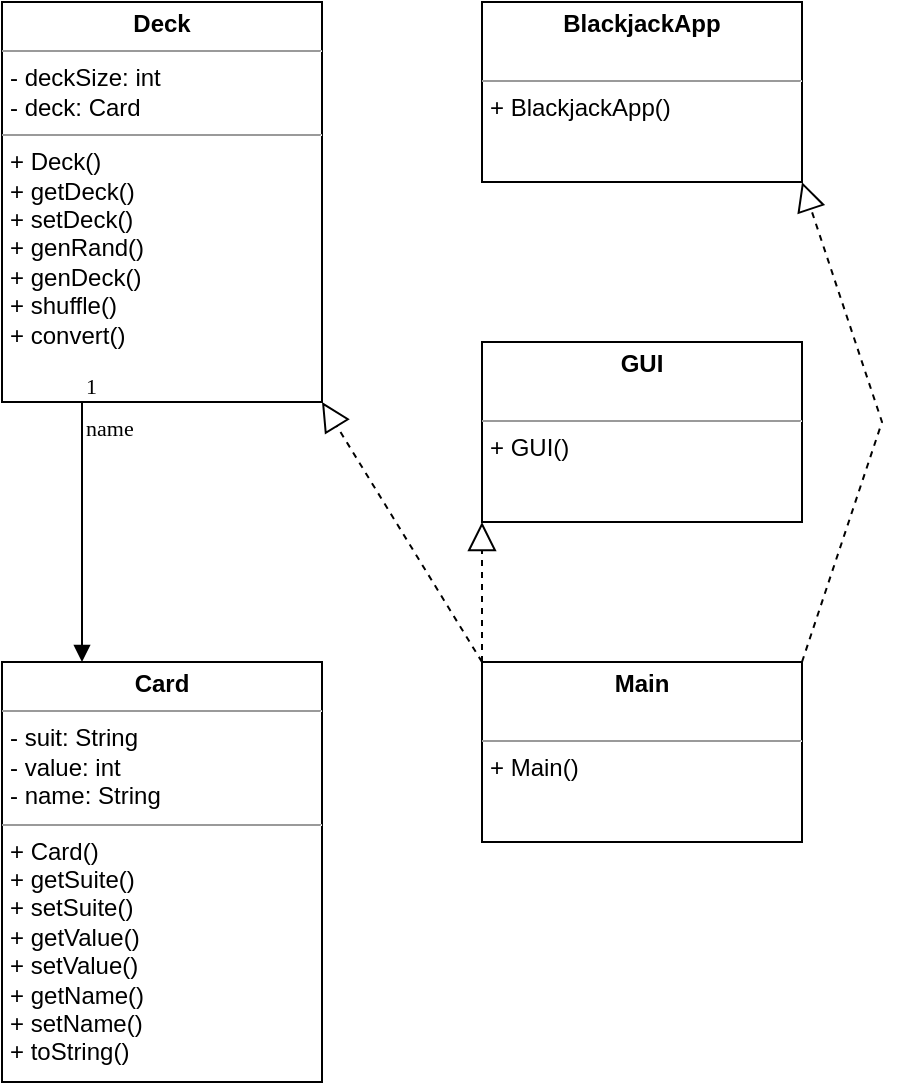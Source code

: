 <mxfile version="20.5.0" type="device"><diagram id="BGLV3f-jd7NaMqJKx5BL" name="Page-1"><mxGraphModel dx="577" dy="621" grid="1" gridSize="10" guides="1" tooltips="1" connect="1" arrows="1" fold="1" page="1" pageScale="1" pageWidth="850" pageHeight="1100" math="0" shadow="0"><root><mxCell id="0"/><mxCell id="1" parent="0"/><mxCell id="KfEt0orCT98sfxQyv8IU-16" value="&lt;p style=&quot;margin:0px;margin-top:4px;text-align:center;&quot;&gt;&lt;b&gt;Deck&lt;/b&gt;&lt;/p&gt;&lt;hr size=&quot;1&quot;&gt;&lt;p style=&quot;margin:0px;margin-left:4px;&quot;&gt;- deckSize: int&lt;/p&gt;&lt;p style=&quot;margin:0px;margin-left:4px;&quot;&gt;- deck: Card&lt;/p&gt;&lt;hr size=&quot;1&quot;&gt;&lt;p style=&quot;margin:0px;margin-left:4px;&quot;&gt;+ Deck()&lt;/p&gt;&lt;p style=&quot;margin:0px;margin-left:4px;&quot;&gt;+ getDeck()&lt;/p&gt;&lt;p style=&quot;margin:0px;margin-left:4px;&quot;&gt;+ setDeck()&lt;/p&gt;&lt;p style=&quot;margin:0px;margin-left:4px;&quot;&gt;+ genRand()&lt;/p&gt;&lt;p style=&quot;margin:0px;margin-left:4px;&quot;&gt;+ genDeck()&lt;/p&gt;&lt;p style=&quot;margin:0px;margin-left:4px;&quot;&gt;+ shuffle()&lt;/p&gt;&lt;p style=&quot;margin:0px;margin-left:4px;&quot;&gt;+ convert()&lt;/p&gt;" style="verticalAlign=top;align=left;overflow=fill;fontSize=12;fontFamily=Helvetica;html=1;" vertex="1" parent="1"><mxGeometry x="120" y="70" width="160" height="200" as="geometry"/></mxCell><mxCell id="KfEt0orCT98sfxQyv8IU-21" value="&lt;p style=&quot;margin:0px;margin-top:4px;text-align:center;&quot;&gt;&lt;b&gt;Card&lt;/b&gt;&lt;/p&gt;&lt;hr size=&quot;1&quot;&gt;&lt;p style=&quot;margin:0px;margin-left:4px;&quot;&gt;- suit: String&lt;/p&gt;&lt;p style=&quot;margin:0px;margin-left:4px;&quot;&gt;- value: int&lt;/p&gt;&lt;p style=&quot;margin:0px;margin-left:4px;&quot;&gt;- name: String&amp;nbsp;&lt;/p&gt;&lt;hr size=&quot;1&quot;&gt;&lt;p style=&quot;margin:0px;margin-left:4px;&quot;&gt;+ Card()&lt;/p&gt;&lt;p style=&quot;margin:0px;margin-left:4px;&quot;&gt;+ getSuite()&lt;/p&gt;&lt;p style=&quot;margin:0px;margin-left:4px;&quot;&gt;+ setSuite()&lt;/p&gt;&lt;p style=&quot;margin:0px;margin-left:4px;&quot;&gt;+ getValue()&lt;/p&gt;&lt;p style=&quot;margin:0px;margin-left:4px;&quot;&gt;+ setValue()&lt;/p&gt;&lt;p style=&quot;margin:0px;margin-left:4px;&quot;&gt;+ getName()&lt;/p&gt;&lt;p style=&quot;margin:0px;margin-left:4px;&quot;&gt;+ setName()&lt;/p&gt;&lt;p style=&quot;margin:0px;margin-left:4px;&quot;&gt;+ toString()&lt;/p&gt;" style="verticalAlign=top;align=left;overflow=fill;fontSize=12;fontFamily=Helvetica;html=1;" vertex="1" parent="1"><mxGeometry x="120" y="400" width="160" height="210" as="geometry"/></mxCell><mxCell id="KfEt0orCT98sfxQyv8IU-22" value="&lt;p style=&quot;margin:0px;margin-top:4px;text-align:center;&quot;&gt;&lt;b&gt;BlackjackApp&lt;/b&gt;&lt;/p&gt;&lt;p style=&quot;margin:0px;margin-left:4px;&quot;&gt;&lt;br&gt;&lt;/p&gt;&lt;hr size=&quot;1&quot;&gt;&lt;p style=&quot;margin:0px;margin-left:4px;&quot;&gt;+ BlackjackApp()&lt;/p&gt;" style="verticalAlign=top;align=left;overflow=fill;fontSize=12;fontFamily=Helvetica;html=1;" vertex="1" parent="1"><mxGeometry x="360" y="70" width="160" height="90" as="geometry"/></mxCell><mxCell id="KfEt0orCT98sfxQyv8IU-23" value="&lt;p style=&quot;margin:0px;margin-top:4px;text-align:center;&quot;&gt;&lt;b&gt;GUI&lt;/b&gt;&lt;/p&gt;&lt;p style=&quot;margin:0px;margin-left:4px;&quot;&gt;&lt;br&gt;&lt;/p&gt;&lt;hr size=&quot;1&quot;&gt;&lt;p style=&quot;margin:0px;margin-left:4px;&quot;&gt;+ GUI()&lt;/p&gt;" style="verticalAlign=top;align=left;overflow=fill;fontSize=12;fontFamily=Helvetica;html=1;" vertex="1" parent="1"><mxGeometry x="360" y="240" width="160" height="90" as="geometry"/></mxCell><mxCell id="KfEt0orCT98sfxQyv8IU-24" value="&lt;p style=&quot;margin:0px;margin-top:4px;text-align:center;&quot;&gt;&lt;b&gt;Main&lt;/b&gt;&lt;/p&gt;&lt;p style=&quot;margin:0px;margin-left:4px;&quot;&gt;&lt;br&gt;&lt;/p&gt;&lt;hr size=&quot;1&quot;&gt;&lt;p style=&quot;margin:0px;margin-left:4px;&quot;&gt;+ Main()&lt;/p&gt;" style="verticalAlign=top;align=left;overflow=fill;fontSize=12;fontFamily=Helvetica;html=1;" vertex="1" parent="1"><mxGeometry x="360" y="400" width="160" height="90" as="geometry"/></mxCell><mxCell id="KfEt0orCT98sfxQyv8IU-29" value="name" style="endArrow=block;endFill=1;html=1;edgeStyle=orthogonalEdgeStyle;align=left;verticalAlign=top;rounded=0;fontFamily=Comic Sans MS;exitX=0.25;exitY=1;exitDx=0;exitDy=0;entryX=0.25;entryY=0;entryDx=0;entryDy=0;" edge="1" parent="1" source="KfEt0orCT98sfxQyv8IU-16" target="KfEt0orCT98sfxQyv8IU-21"><mxGeometry x="-1" relative="1" as="geometry"><mxPoint x="180" y="400" as="sourcePoint"/><mxPoint x="340" y="400" as="targetPoint"/></mxGeometry></mxCell><mxCell id="KfEt0orCT98sfxQyv8IU-30" value="1" style="edgeLabel;resizable=0;html=1;align=left;verticalAlign=bottom;fontFamily=Comic Sans MS;" connectable="0" vertex="1" parent="KfEt0orCT98sfxQyv8IU-29"><mxGeometry x="-1" relative="1" as="geometry"/></mxCell><mxCell id="KfEt0orCT98sfxQyv8IU-33" value="" style="endArrow=block;dashed=1;endFill=0;endSize=12;html=1;rounded=0;fontFamily=Comic Sans MS;exitX=0;exitY=0;exitDx=0;exitDy=0;entryX=1;entryY=1;entryDx=0;entryDy=0;" edge="1" parent="1" source="KfEt0orCT98sfxQyv8IU-24" target="KfEt0orCT98sfxQyv8IU-16"><mxGeometry width="160" relative="1" as="geometry"><mxPoint x="310" y="400" as="sourcePoint"/><mxPoint x="470" y="400" as="targetPoint"/></mxGeometry></mxCell><mxCell id="KfEt0orCT98sfxQyv8IU-34" value="" style="endArrow=block;dashed=1;endFill=0;endSize=12;html=1;rounded=0;fontFamily=Comic Sans MS;entryX=0;entryY=1;entryDx=0;entryDy=0;" edge="1" parent="1" target="KfEt0orCT98sfxQyv8IU-23"><mxGeometry width="160" relative="1" as="geometry"><mxPoint x="360" y="400" as="sourcePoint"/><mxPoint x="470" y="400" as="targetPoint"/></mxGeometry></mxCell><mxCell id="KfEt0orCT98sfxQyv8IU-35" value="" style="endArrow=block;dashed=1;endFill=0;endSize=12;html=1;rounded=0;fontFamily=Comic Sans MS;exitX=1;exitY=0;exitDx=0;exitDy=0;entryX=1;entryY=1;entryDx=0;entryDy=0;" edge="1" parent="1" source="KfEt0orCT98sfxQyv8IU-24" target="KfEt0orCT98sfxQyv8IU-22"><mxGeometry width="160" relative="1" as="geometry"><mxPoint x="310" y="400" as="sourcePoint"/><mxPoint x="470" y="400" as="targetPoint"/><Array as="points"><mxPoint x="560" y="280"/></Array></mxGeometry></mxCell></root></mxGraphModel></diagram></mxfile>